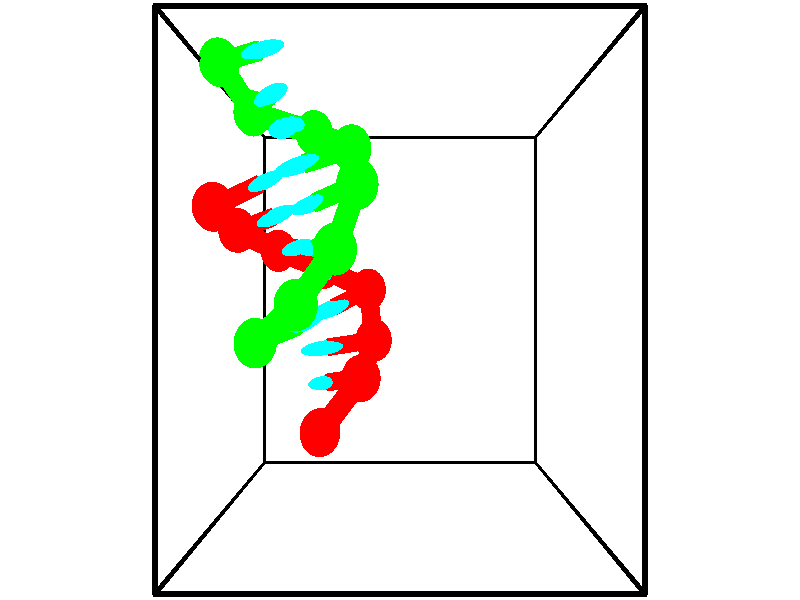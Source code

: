 // switches for output
#declare DRAW_BASES = 1; // possible values are 0, 1; only relevant for DNA ribbons
#declare DRAW_BASES_TYPE = 3; // possible values are 1, 2, 3; only relevant for DNA ribbons
#declare DRAW_FOG = 0; // set to 1 to enable fog

#include "colors.inc"

#include "transforms.inc"
background { rgb <1, 1, 1>}

#default {
   normal{
       ripples 0.25
       frequency 0.20
       turbulence 0.2
       lambda 5
   }
	finish {
		phong 0.1
		phong_size 40.
	}
}

// original window dimensions: 1024x640


// camera settings

camera {
	sky <-0, 1, 0>
	up <-0, 1, 0>
	right 1.6 * <1, 0, 0>
	location <2.5, 2.5, 11.1562>
	look_at <2.5, 2.5, 2.5>
	direction <0, 0, -8.6562>
	angle 67.0682
}


# declare cpy_camera_pos = <2.5, 2.5, 11.1562>;
# if (DRAW_FOG = 1)
fog {
	fog_type 2
	up vnormalize(cpy_camera_pos)
	color rgbt<1,1,1,0.3>
	distance 1e-5
	fog_alt 3e-3
	fog_offset 4
}
# end


// LIGHTS

# declare lum = 6;
global_settings {
	ambient_light rgb lum * <0.05, 0.05, 0.05>
	max_trace_level 15
}# declare cpy_direct_light_amount = 0.25;
light_source
{	1000 * <-1, -1, 1>,
	rgb lum * cpy_direct_light_amount
	parallel
}

light_source
{	1000 * <1, 1, -1>,
	rgb lum * cpy_direct_light_amount
	parallel
}

// strand 0

// nucleotide -1

// particle -1
sphere {
	<1.508497, 1.130469, 3.669209> 0.250000
	pigment { color rgbt <1,0,0,0> }
	no_shadow
}
cylinder {
	<1.494816, 1.153757, 3.270122>,  <1.486607, 1.167731, 3.030669>, 0.100000
	pigment { color rgbt <1,0,0,0> }
	no_shadow
}
cylinder {
	<1.494816, 1.153757, 3.270122>,  <1.508497, 1.130469, 3.669209>, 0.100000
	pigment { color rgbt <1,0,0,0> }
	no_shadow
}

// particle -1
sphere {
	<1.494816, 1.153757, 3.270122> 0.100000
	pigment { color rgbt <1,0,0,0> }
	no_shadow
}
sphere {
	0, 1
	scale<0.080000,0.200000,0.300000>
	matrix <-0.150937, 0.986550, 0.062744,
		0.987952, 0.152738, -0.024953,
		-0.034201, 0.058222, -0.997718,
		1.484555, 1.171224, 2.970806>
	pigment { color rgbt <0,1,1,0> }
	no_shadow
}
cylinder {
	<2.002862, 1.668761, 3.465216>,  <1.508497, 1.130469, 3.669209>, 0.130000
	pigment { color rgbt <1,0,0,0> }
	no_shadow
}

// nucleotide -1

// particle -1
sphere {
	<2.002862, 1.668761, 3.465216> 0.250000
	pigment { color rgbt <1,0,0,0> }
	no_shadow
}
cylinder {
	<1.714317, 1.612963, 3.193871>,  <1.541190, 1.579484, 3.031063>, 0.100000
	pigment { color rgbt <1,0,0,0> }
	no_shadow
}
cylinder {
	<1.714317, 1.612963, 3.193871>,  <2.002862, 1.668761, 3.465216>, 0.100000
	pigment { color rgbt <1,0,0,0> }
	no_shadow
}

// particle -1
sphere {
	<1.714317, 1.612963, 3.193871> 0.100000
	pigment { color rgbt <1,0,0,0> }
	no_shadow
}
sphere {
	0, 1
	scale<0.080000,0.200000,0.300000>
	matrix <-0.124205, 0.989682, -0.071435,
		0.681328, 0.032725, -0.731246,
		-0.721363, -0.139496, -0.678363,
		1.497908, 1.571115, 2.990362>
	pigment { color rgbt <0,1,1,0> }
	no_shadow
}
cylinder {
	<2.135838, 2.037373, 2.814600>,  <2.002862, 1.668761, 3.465216>, 0.130000
	pigment { color rgbt <1,0,0,0> }
	no_shadow
}

// nucleotide -1

// particle -1
sphere {
	<2.135838, 2.037373, 2.814600> 0.250000
	pigment { color rgbt <1,0,0,0> }
	no_shadow
}
cylinder {
	<1.748859, 1.992067, 2.905127>,  <1.516672, 1.964883, 2.959442>, 0.100000
	pigment { color rgbt <1,0,0,0> }
	no_shadow
}
cylinder {
	<1.748859, 1.992067, 2.905127>,  <2.135838, 2.037373, 2.814600>, 0.100000
	pigment { color rgbt <1,0,0,0> }
	no_shadow
}

// particle -1
sphere {
	<1.748859, 1.992067, 2.905127> 0.100000
	pigment { color rgbt <1,0,0,0> }
	no_shadow
}
sphere {
	0, 1
	scale<0.080000,0.200000,0.300000>
	matrix <-0.100352, 0.992639, 0.067809,
		-0.232330, 0.042890, -0.971691,
		-0.967446, -0.113265, 0.226315,
		1.458626, 1.958087, 2.973021>
	pigment { color rgbt <0,1,1,0> }
	no_shadow
}
cylinder {
	<2.047086, 2.623786, 2.515607>,  <2.135838, 2.037373, 2.814600>, 0.130000
	pigment { color rgbt <1,0,0,0> }
	no_shadow
}

// nucleotide -1

// particle -1
sphere {
	<2.047086, 2.623786, 2.515607> 0.250000
	pigment { color rgbt <1,0,0,0> }
	no_shadow
}
cylinder {
	<1.764477, 2.495980, 2.768188>,  <1.594911, 2.419295, 2.919736>, 0.100000
	pigment { color rgbt <1,0,0,0> }
	no_shadow
}
cylinder {
	<1.764477, 2.495980, 2.768188>,  <2.047086, 2.623786, 2.515607>, 0.100000
	pigment { color rgbt <1,0,0,0> }
	no_shadow
}

// particle -1
sphere {
	<1.764477, 2.495980, 2.768188> 0.100000
	pigment { color rgbt <1,0,0,0> }
	no_shadow
}
sphere {
	0, 1
	scale<0.080000,0.200000,0.300000>
	matrix <-0.206094, 0.946496, 0.248334,
		-0.677014, 0.045316, -0.734573,
		-0.706524, -0.319517, 0.631452,
		1.552519, 2.400124, 2.957623>
	pigment { color rgbt <0,1,1,0> }
	no_shadow
}
cylinder {
	<1.379489, 2.883547, 2.322249>,  <2.047086, 2.623786, 2.515607>, 0.130000
	pigment { color rgbt <1,0,0,0> }
	no_shadow
}

// nucleotide -1

// particle -1
sphere {
	<1.379489, 2.883547, 2.322249> 0.250000
	pigment { color rgbt <1,0,0,0> }
	no_shadow
}
cylinder {
	<1.380749, 2.813958, 2.716147>,  <1.381505, 2.772205, 2.952487>, 0.100000
	pigment { color rgbt <1,0,0,0> }
	no_shadow
}
cylinder {
	<1.380749, 2.813958, 2.716147>,  <1.379489, 2.883547, 2.322249>, 0.100000
	pigment { color rgbt <1,0,0,0> }
	no_shadow
}

// particle -1
sphere {
	<1.380749, 2.813958, 2.716147> 0.100000
	pigment { color rgbt <1,0,0,0> }
	no_shadow
}
sphere {
	0, 1
	scale<0.080000,0.200000,0.300000>
	matrix <-0.088390, 0.980848, 0.173565,
		-0.996081, -0.087589, -0.012287,
		0.003150, -0.173971, 0.984746,
		1.381694, 2.761767, 3.011571>
	pigment { color rgbt <0,1,1,0> }
	no_shadow
}
cylinder {
	<0.766102, 3.085004, 2.540865>,  <1.379489, 2.883547, 2.322249>, 0.130000
	pigment { color rgbt <1,0,0,0> }
	no_shadow
}

// nucleotide -1

// particle -1
sphere {
	<0.766102, 3.085004, 2.540865> 0.250000
	pigment { color rgbt <1,0,0,0> }
	no_shadow
}
cylinder {
	<0.978657, 3.081999, 2.879704>,  <1.106189, 3.080196, 3.083007>, 0.100000
	pigment { color rgbt <1,0,0,0> }
	no_shadow
}
cylinder {
	<0.978657, 3.081999, 2.879704>,  <0.766102, 3.085004, 2.540865>, 0.100000
	pigment { color rgbt <1,0,0,0> }
	no_shadow
}

// particle -1
sphere {
	<0.978657, 3.081999, 2.879704> 0.100000
	pigment { color rgbt <1,0,0,0> }
	no_shadow
}
sphere {
	0, 1
	scale<0.080000,0.200000,0.300000>
	matrix <-0.257574, 0.951184, 0.170012,
		-0.807022, -0.308532, 0.503511,
		0.531386, -0.007513, 0.847097,
		1.138072, 3.079746, 3.133832>
	pigment { color rgbt <0,1,1,0> }
	no_shadow
}
cylinder {
	<0.311136, 3.280057, 3.026946>,  <0.766102, 3.085004, 2.540865>, 0.130000
	pigment { color rgbt <1,0,0,0> }
	no_shadow
}

// nucleotide -1

// particle -1
sphere {
	<0.311136, 3.280057, 3.026946> 0.250000
	pigment { color rgbt <1,0,0,0> }
	no_shadow
}
cylinder {
	<0.649586, 3.349401, 3.228547>,  <0.852656, 3.391007, 3.349508>, 0.100000
	pigment { color rgbt <1,0,0,0> }
	no_shadow
}
cylinder {
	<0.649586, 3.349401, 3.228547>,  <0.311136, 3.280057, 3.026946>, 0.100000
	pigment { color rgbt <1,0,0,0> }
	no_shadow
}

// particle -1
sphere {
	<0.649586, 3.349401, 3.228547> 0.100000
	pigment { color rgbt <1,0,0,0> }
	no_shadow
}
sphere {
	0, 1
	scale<0.080000,0.200000,0.300000>
	matrix <-0.362759, 0.880114, 0.306276,
		-0.390485, -0.441979, 0.807574,
		0.846125, 0.173359, 0.504004,
		0.903423, 3.401408, 3.379748>
	pigment { color rgbt <0,1,1,0> }
	no_shadow
}
cylinder {
	<0.238540, 3.440504, 3.839631>,  <0.311136, 3.280057, 3.026946>, 0.130000
	pigment { color rgbt <1,0,0,0> }
	no_shadow
}

// nucleotide -1

// particle -1
sphere {
	<0.238540, 3.440504, 3.839631> 0.250000
	pigment { color rgbt <1,0,0,0> }
	no_shadow
}
cylinder {
	<0.539402, 3.613416, 3.640675>,  <0.719919, 3.717163, 3.521301>, 0.100000
	pigment { color rgbt <1,0,0,0> }
	no_shadow
}
cylinder {
	<0.539402, 3.613416, 3.640675>,  <0.238540, 3.440504, 3.839631>, 0.100000
	pigment { color rgbt <1,0,0,0> }
	no_shadow
}

// particle -1
sphere {
	<0.539402, 3.613416, 3.640675> 0.100000
	pigment { color rgbt <1,0,0,0> }
	no_shadow
}
sphere {
	0, 1
	scale<0.080000,0.200000,0.300000>
	matrix <-0.395263, 0.899877, 0.184359,
		0.527286, 0.057933, 0.847711,
		0.752155, 0.432279, -0.497391,
		0.765049, 3.743099, 3.491457>
	pigment { color rgbt <0,1,1,0> }
	no_shadow
}
// strand 1

// nucleotide -1

// particle -1
sphere {
	<0.206262, 5.012267, 3.493196> 0.250000
	pigment { color rgbt <0,1,0,0> }
	no_shadow
}
cylinder {
	<0.559952, 5.025940, 3.679520>,  <0.772166, 5.034144, 3.791314>, 0.100000
	pigment { color rgbt <0,1,0,0> }
	no_shadow
}
cylinder {
	<0.559952, 5.025940, 3.679520>,  <0.206262, 5.012267, 3.493196>, 0.100000
	pigment { color rgbt <0,1,0,0> }
	no_shadow
}

// particle -1
sphere {
	<0.559952, 5.025940, 3.679520> 0.100000
	pigment { color rgbt <0,1,0,0> }
	no_shadow
}
sphere {
	0, 1
	scale<0.080000,0.200000,0.300000>
	matrix <0.201345, -0.927788, -0.314119,
		0.421434, 0.371540, -0.827255,
		0.884225, 0.034183, 0.465809,
		0.825219, 5.036195, 3.819263>
	pigment { color rgbt <0,1,1,0> }
	no_shadow
}
cylinder {
	<0.527789, 4.581723, 3.069620>,  <0.206262, 5.012267, 3.493196>, 0.130000
	pigment { color rgbt <0,1,0,0> }
	no_shadow
}

// nucleotide -1

// particle -1
sphere {
	<0.527789, 4.581723, 3.069620> 0.250000
	pigment { color rgbt <0,1,0,0> }
	no_shadow
}
cylinder {
	<0.737541, 4.603541, 3.409513>,  <0.863393, 4.616632, 3.613450>, 0.100000
	pigment { color rgbt <0,1,0,0> }
	no_shadow
}
cylinder {
	<0.737541, 4.603541, 3.409513>,  <0.527789, 4.581723, 3.069620>, 0.100000
	pigment { color rgbt <0,1,0,0> }
	no_shadow
}

// particle -1
sphere {
	<0.737541, 4.603541, 3.409513> 0.100000
	pigment { color rgbt <0,1,0,0> }
	no_shadow
}
sphere {
	0, 1
	scale<0.080000,0.200000,0.300000>
	matrix <0.331516, -0.932281, -0.144738,
		0.784297, 0.357598, -0.506953,
		0.524381, 0.054545, 0.849735,
		0.894856, 4.619905, 3.664434>
	pigment { color rgbt <0,1,1,0> }
	no_shadow
}
cylinder {
	<1.343337, 4.378419, 3.009490>,  <0.527789, 4.581723, 3.069620>, 0.130000
	pigment { color rgbt <0,1,0,0> }
	no_shadow
}

// nucleotide -1

// particle -1
sphere {
	<1.343337, 4.378419, 3.009490> 0.250000
	pigment { color rgbt <0,1,0,0> }
	no_shadow
}
cylinder {
	<1.201912, 4.323978, 3.379673>,  <1.117057, 4.291314, 3.601783>, 0.100000
	pigment { color rgbt <0,1,0,0> }
	no_shadow
}
cylinder {
	<1.201912, 4.323978, 3.379673>,  <1.343337, 4.378419, 3.009490>, 0.100000
	pigment { color rgbt <0,1,0,0> }
	no_shadow
}

// particle -1
sphere {
	<1.201912, 4.323978, 3.379673> 0.100000
	pigment { color rgbt <0,1,0,0> }
	no_shadow
}
sphere {
	0, 1
	scale<0.080000,0.200000,0.300000>
	matrix <0.364979, -0.931013, 0.002519,
		0.861269, 0.338663, 0.378845,
		-0.353562, -0.136101, 0.925457,
		1.095843, 4.283148, 3.657310>
	pigment { color rgbt <0,1,1,0> }
	no_shadow
}
cylinder {
	<1.886956, 4.101533, 3.495845>,  <1.343337, 4.378419, 3.009490>, 0.130000
	pigment { color rgbt <0,1,0,0> }
	no_shadow
}

// nucleotide -1

// particle -1
sphere {
	<1.886956, 4.101533, 3.495845> 0.250000
	pigment { color rgbt <0,1,0,0> }
	no_shadow
}
cylinder {
	<1.514801, 3.983128, 3.582335>,  <1.291508, 3.912084, 3.634228>, 0.100000
	pigment { color rgbt <0,1,0,0> }
	no_shadow
}
cylinder {
	<1.514801, 3.983128, 3.582335>,  <1.886956, 4.101533, 3.495845>, 0.100000
	pigment { color rgbt <0,1,0,0> }
	no_shadow
}

// particle -1
sphere {
	<1.514801, 3.983128, 3.582335> 0.100000
	pigment { color rgbt <0,1,0,0> }
	no_shadow
}
sphere {
	0, 1
	scale<0.080000,0.200000,0.300000>
	matrix <0.300157, -0.953784, -0.014204,
		0.210435, 0.051686, 0.976241,
		-0.930389, -0.296015, 0.216223,
		1.235684, 3.894323, 3.647202>
	pigment { color rgbt <0,1,1,0> }
	no_shadow
}
cylinder {
	<1.995783, 3.642271, 4.010738>,  <1.886956, 4.101533, 3.495845>, 0.130000
	pigment { color rgbt <0,1,0,0> }
	no_shadow
}

// nucleotide -1

// particle -1
sphere {
	<1.995783, 3.642271, 4.010738> 0.250000
	pigment { color rgbt <0,1,0,0> }
	no_shadow
}
cylinder {
	<1.654816, 3.555222, 3.820570>,  <1.450235, 3.502992, 3.706469>, 0.100000
	pigment { color rgbt <0,1,0,0> }
	no_shadow
}
cylinder {
	<1.654816, 3.555222, 3.820570>,  <1.995783, 3.642271, 4.010738>, 0.100000
	pigment { color rgbt <0,1,0,0> }
	no_shadow
}

// particle -1
sphere {
	<1.654816, 3.555222, 3.820570> 0.100000
	pigment { color rgbt <0,1,0,0> }
	no_shadow
}
sphere {
	0, 1
	scale<0.080000,0.200000,0.300000>
	matrix <0.273286, -0.960618, -0.050273,
		-0.445756, -0.172779, 0.878322,
		-0.852418, -0.217623, -0.475419,
		1.399090, 3.489934, 3.677944>
	pigment { color rgbt <0,1,1,0> }
	no_shadow
}
cylinder {
	<1.761555, 2.982254, 4.289995>,  <1.995783, 3.642271, 4.010738>, 0.130000
	pigment { color rgbt <0,1,0,0> }
	no_shadow
}

// nucleotide -1

// particle -1
sphere {
	<1.761555, 2.982254, 4.289995> 0.250000
	pigment { color rgbt <0,1,0,0> }
	no_shadow
}
cylinder {
	<1.573547, 3.014206, 3.938381>,  <1.460743, 3.033377, 3.727413>, 0.100000
	pigment { color rgbt <0,1,0,0> }
	no_shadow
}
cylinder {
	<1.573547, 3.014206, 3.938381>,  <1.761555, 2.982254, 4.289995>, 0.100000
	pigment { color rgbt <0,1,0,0> }
	no_shadow
}

// particle -1
sphere {
	<1.573547, 3.014206, 3.938381> 0.100000
	pigment { color rgbt <0,1,0,0> }
	no_shadow
}
sphere {
	0, 1
	scale<0.080000,0.200000,0.300000>
	matrix <0.098725, -0.984890, -0.142288,
		-0.877117, -0.153661, 0.455032,
		-0.470020, 0.079881, -0.879034,
		1.432541, 3.038170, 3.674671>
	pigment { color rgbt <0,1,1,0> }
	no_shadow
}
cylinder {
	<1.308889, 2.451245, 4.252954>,  <1.761555, 2.982254, 4.289995>, 0.130000
	pigment { color rgbt <0,1,0,0> }
	no_shadow
}

// nucleotide -1

// particle -1
sphere {
	<1.308889, 2.451245, 4.252954> 0.250000
	pigment { color rgbt <0,1,0,0> }
	no_shadow
}
cylinder {
	<1.303360, 2.551468, 3.865753>,  <1.300043, 2.611602, 3.633432>, 0.100000
	pigment { color rgbt <0,1,0,0> }
	no_shadow
}
cylinder {
	<1.303360, 2.551468, 3.865753>,  <1.308889, 2.451245, 4.252954>, 0.100000
	pigment { color rgbt <0,1,0,0> }
	no_shadow
}

// particle -1
sphere {
	<1.303360, 2.551468, 3.865753> 0.100000
	pigment { color rgbt <0,1,0,0> }
	no_shadow
}
sphere {
	0, 1
	scale<0.080000,0.200000,0.300000>
	matrix <0.012556, -0.967976, -0.250730,
		-0.999826, -0.015620, 0.010234,
		-0.013823, 0.250558, -0.968003,
		1.299213, 2.626635, 3.575352>
	pigment { color rgbt <0,1,1,0> }
	no_shadow
}
cylinder {
	<0.782284, 2.073594, 3.989422>,  <1.308889, 2.451245, 4.252954>, 0.130000
	pigment { color rgbt <0,1,0,0> }
	no_shadow
}

// nucleotide -1

// particle -1
sphere {
	<0.782284, 2.073594, 3.989422> 0.250000
	pigment { color rgbt <0,1,0,0> }
	no_shadow
}
cylinder {
	<1.050041, 2.167467, 3.707476>,  <1.210696, 2.223791, 3.538308>, 0.100000
	pigment { color rgbt <0,1,0,0> }
	no_shadow
}
cylinder {
	<1.050041, 2.167467, 3.707476>,  <0.782284, 2.073594, 3.989422>, 0.100000
	pigment { color rgbt <0,1,0,0> }
	no_shadow
}

// particle -1
sphere {
	<1.050041, 2.167467, 3.707476> 0.100000
	pigment { color rgbt <0,1,0,0> }
	no_shadow
}
sphere {
	0, 1
	scale<0.080000,0.200000,0.300000>
	matrix <0.329120, -0.944286, -0.001842,
		-0.666028, -0.230753, -0.709338,
		0.669393, 0.234684, -0.704866,
		1.250859, 2.237872, 3.496016>
	pigment { color rgbt <0,1,1,0> }
	no_shadow
}
// box output
cylinder {
	<0.000000, 0.000000, 0.000000>,  <5.000000, 0.000000, 0.000000>, 0.025000
	pigment { color rgbt <0,0,0,0> }
	no_shadow
}
cylinder {
	<0.000000, 0.000000, 0.000000>,  <0.000000, 5.000000, 0.000000>, 0.025000
	pigment { color rgbt <0,0,0,0> }
	no_shadow
}
cylinder {
	<0.000000, 0.000000, 0.000000>,  <0.000000, 0.000000, 5.000000>, 0.025000
	pigment { color rgbt <0,0,0,0> }
	no_shadow
}
cylinder {
	<5.000000, 5.000000, 5.000000>,  <0.000000, 5.000000, 5.000000>, 0.025000
	pigment { color rgbt <0,0,0,0> }
	no_shadow
}
cylinder {
	<5.000000, 5.000000, 5.000000>,  <5.000000, 0.000000, 5.000000>, 0.025000
	pigment { color rgbt <0,0,0,0> }
	no_shadow
}
cylinder {
	<5.000000, 5.000000, 5.000000>,  <5.000000, 5.000000, 0.000000>, 0.025000
	pigment { color rgbt <0,0,0,0> }
	no_shadow
}
cylinder {
	<0.000000, 0.000000, 5.000000>,  <0.000000, 5.000000, 5.000000>, 0.025000
	pigment { color rgbt <0,0,0,0> }
	no_shadow
}
cylinder {
	<0.000000, 0.000000, 5.000000>,  <5.000000, 0.000000, 5.000000>, 0.025000
	pigment { color rgbt <0,0,0,0> }
	no_shadow
}
cylinder {
	<5.000000, 5.000000, 0.000000>,  <0.000000, 5.000000, 0.000000>, 0.025000
	pigment { color rgbt <0,0,0,0> }
	no_shadow
}
cylinder {
	<5.000000, 5.000000, 0.000000>,  <5.000000, 0.000000, 0.000000>, 0.025000
	pigment { color rgbt <0,0,0,0> }
	no_shadow
}
cylinder {
	<5.000000, 0.000000, 5.000000>,  <5.000000, 0.000000, 0.000000>, 0.025000
	pigment { color rgbt <0,0,0,0> }
	no_shadow
}
cylinder {
	<0.000000, 5.000000, 0.000000>,  <0.000000, 5.000000, 5.000000>, 0.025000
	pigment { color rgbt <0,0,0,0> }
	no_shadow
}
// end of box output

